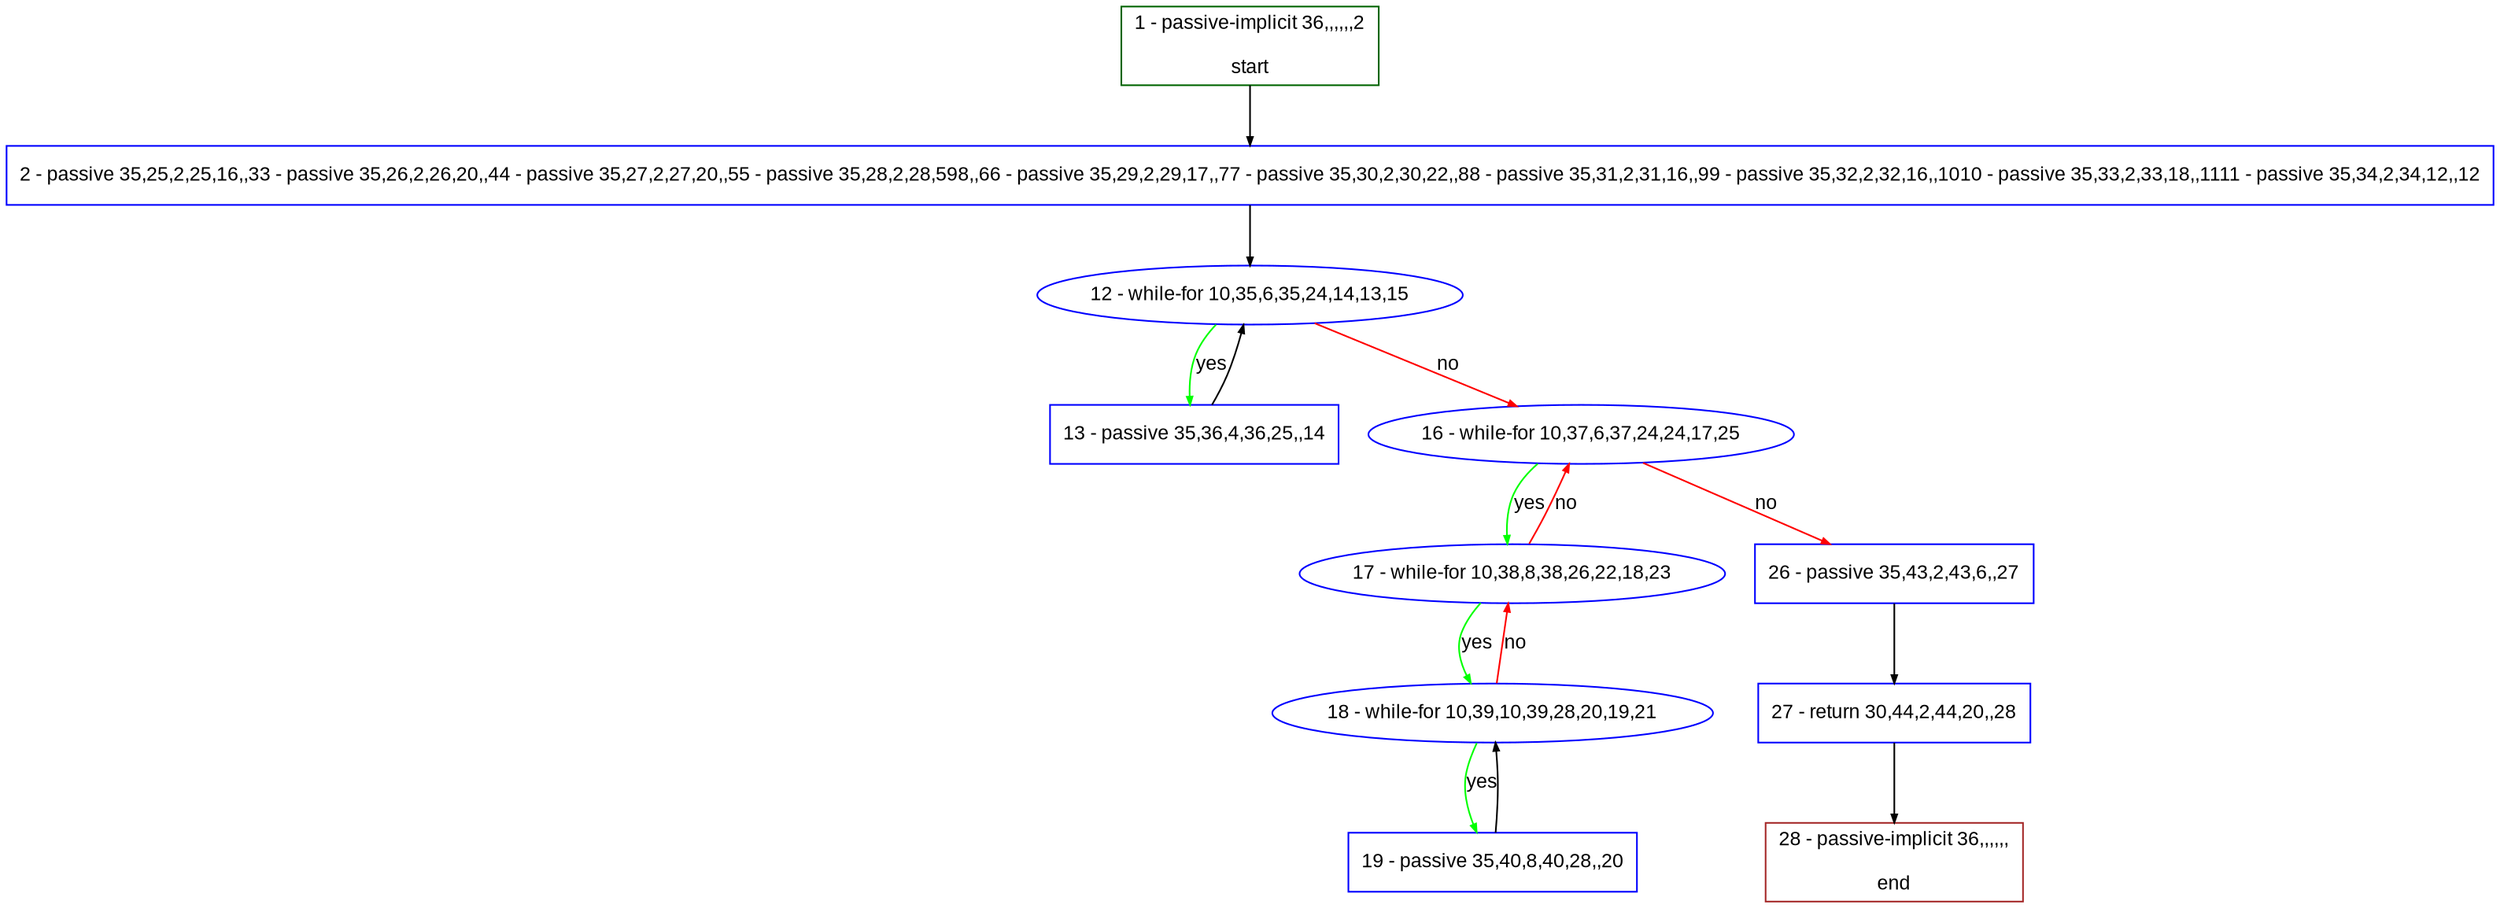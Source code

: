 digraph "" {
  graph [pack="true", label="", fontsize="12", packmode="clust", fontname="Arial", fillcolor="#FFFFCC", bgcolor="white", style="rounded,filled", compound="true"];
  node [node_initialized="no", label="", color="grey", fontsize="12", fillcolor="white", fontname="Arial", style="filled", shape="rectangle", compound="true", fixedsize="false"];
  edge [fontcolor="black", arrowhead="normal", arrowtail="none", arrowsize="0.5", ltail="", label="", color="black", fontsize="12", lhead="", fontname="Arial", dir="forward", compound="true"];
  __N1 [label="2 - passive 35,25,2,25,16,,33 - passive 35,26,2,26,20,,44 - passive 35,27,2,27,20,,55 - passive 35,28,2,28,598,,66 - passive 35,29,2,29,17,,77 - passive 35,30,2,30,22,,88 - passive 35,31,2,31,16,,99 - passive 35,32,2,32,16,,1010 - passive 35,33,2,33,18,,1111 - passive 35,34,2,34,12,,12", color="#0000ff", fillcolor="#ffffff", style="filled", shape="box"];
  __N2 [label="1 - passive-implicit 36,,,,,,2\n\nstart", color="#006400", fillcolor="#ffffff", style="filled", shape="box"];
  __N3 [label="12 - while-for 10,35,6,35,24,14,13,15", color="#0000ff", fillcolor="#ffffff", style="filled", shape="oval"];
  __N4 [label="13 - passive 35,36,4,36,25,,14", color="#0000ff", fillcolor="#ffffff", style="filled", shape="box"];
  __N5 [label="16 - while-for 10,37,6,37,24,24,17,25", color="#0000ff", fillcolor="#ffffff", style="filled", shape="oval"];
  __N6 [label="17 - while-for 10,38,8,38,26,22,18,23", color="#0000ff", fillcolor="#ffffff", style="filled", shape="oval"];
  __N7 [label="26 - passive 35,43,2,43,6,,27", color="#0000ff", fillcolor="#ffffff", style="filled", shape="box"];
  __N8 [label="18 - while-for 10,39,10,39,28,20,19,21", color="#0000ff", fillcolor="#ffffff", style="filled", shape="oval"];
  __N9 [label="19 - passive 35,40,8,40,28,,20", color="#0000ff", fillcolor="#ffffff", style="filled", shape="box"];
  __N10 [label="27 - return 30,44,2,44,20,,28", color="#0000ff", fillcolor="#ffffff", style="filled", shape="box"];
  __N11 [label="28 - passive-implicit 36,,,,,,\n\nend", color="#a52a2a", fillcolor="#ffffff", style="filled", shape="box"];
  __N2 -> __N1 [arrowhead="normal", arrowtail="none", color="#000000", label="", dir="forward"];
  __N1 -> __N3 [arrowhead="normal", arrowtail="none", color="#000000", label="", dir="forward"];
  __N3 -> __N4 [arrowhead="normal", arrowtail="none", color="#00ff00", label="yes", dir="forward"];
  __N4 -> __N3 [arrowhead="normal", arrowtail="none", color="#000000", label="", dir="forward"];
  __N3 -> __N5 [arrowhead="normal", arrowtail="none", color="#ff0000", label="no", dir="forward"];
  __N5 -> __N6 [arrowhead="normal", arrowtail="none", color="#00ff00", label="yes", dir="forward"];
  __N6 -> __N5 [arrowhead="normal", arrowtail="none", color="#ff0000", label="no", dir="forward"];
  __N5 -> __N7 [arrowhead="normal", arrowtail="none", color="#ff0000", label="no", dir="forward"];
  __N6 -> __N8 [arrowhead="normal", arrowtail="none", color="#00ff00", label="yes", dir="forward"];
  __N8 -> __N6 [arrowhead="normal", arrowtail="none", color="#ff0000", label="no", dir="forward"];
  __N8 -> __N9 [arrowhead="normal", arrowtail="none", color="#00ff00", label="yes", dir="forward"];
  __N9 -> __N8 [arrowhead="normal", arrowtail="none", color="#000000", label="", dir="forward"];
  __N7 -> __N10 [arrowhead="normal", arrowtail="none", color="#000000", label="", dir="forward"];
  __N10 -> __N11 [arrowhead="normal", arrowtail="none", color="#000000", label="", dir="forward"];
}
